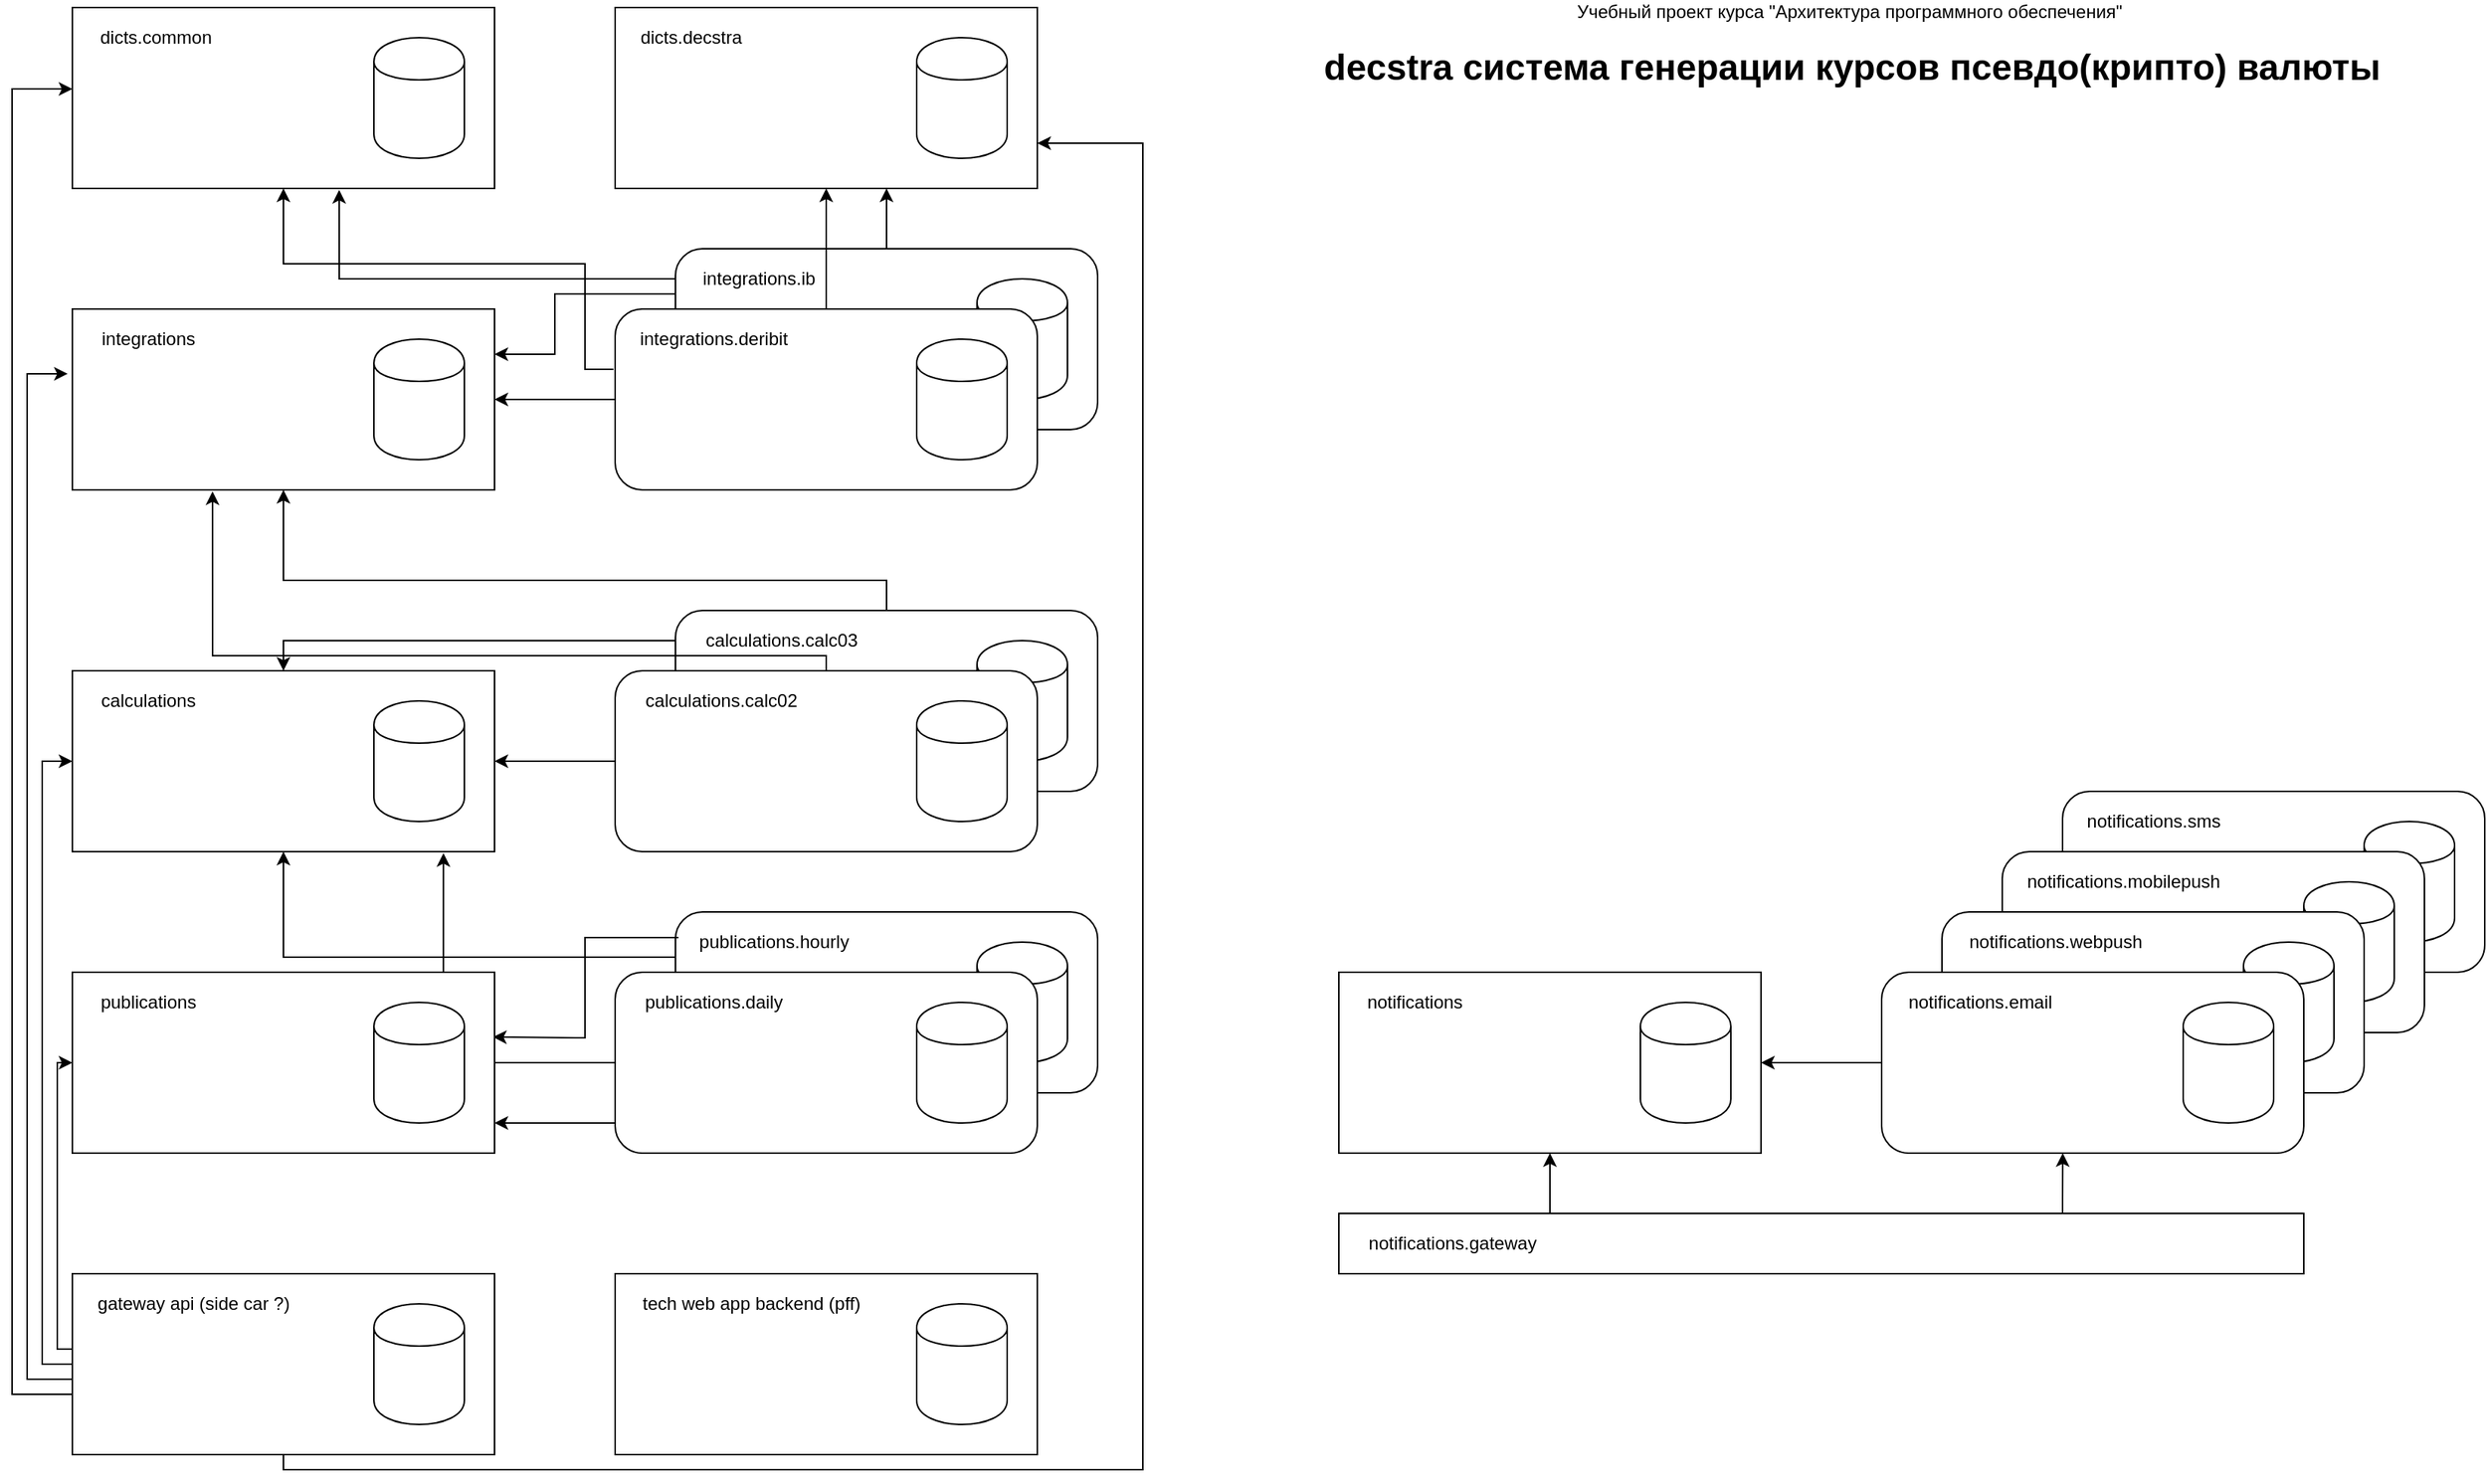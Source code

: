 <mxfile version="13.4.6" type="device"><diagram id="6E_3AOG_caFzmSc3jYoI" name="Page-1"><mxGraphModel dx="1941" dy="1131" grid="1" gridSize="10" guides="1" tooltips="1" connect="1" arrows="1" fold="1" page="1" pageScale="1" pageWidth="850" pageHeight="1100" math="0" shadow="0"><root><mxCell id="0"/><mxCell id="1" parent="0"/><mxCell id="bQB9rebggpxIpscEGMr5-77" value="" style="rounded=1;whiteSpace=wrap;html=1;" parent="1" vertex="1"><mxGeometry x="1400" y="560" width="280" height="120" as="geometry"/></mxCell><mxCell id="bQB9rebggpxIpscEGMr5-78" value="" style="shape=cylinder;whiteSpace=wrap;html=1;boundedLbl=1;backgroundOutline=1;" parent="1" vertex="1"><mxGeometry x="1600" y="580" width="60" height="80" as="geometry"/></mxCell><mxCell id="bQB9rebggpxIpscEGMr5-79" value="notifications.sms" style="text;html=1;resizable=0;autosize=1;align=center;verticalAlign=middle;points=[];fillColor=none;strokeColor=none;rounded=0;" parent="1" vertex="1"><mxGeometry x="1410" y="570" width="100" height="20" as="geometry"/></mxCell><mxCell id="bQB9rebggpxIpscEGMr5-74" value="" style="rounded=1;whiteSpace=wrap;html=1;" parent="1" vertex="1"><mxGeometry x="1360" y="600" width="280" height="120" as="geometry"/></mxCell><mxCell id="bQB9rebggpxIpscEGMr5-75" value="" style="shape=cylinder;whiteSpace=wrap;html=1;boundedLbl=1;backgroundOutline=1;" parent="1" vertex="1"><mxGeometry x="1560" y="620" width="60" height="80" as="geometry"/></mxCell><mxCell id="bQB9rebggpxIpscEGMr5-76" value="notifications.mobilepush" style="text;html=1;resizable=0;autosize=1;align=center;verticalAlign=middle;points=[];fillColor=none;strokeColor=none;rounded=0;" parent="1" vertex="1"><mxGeometry x="1370" y="610" width="140" height="20" as="geometry"/></mxCell><mxCell id="bQB9rebggpxIpscEGMr5-71" value="" style="rounded=1;whiteSpace=wrap;html=1;" parent="1" vertex="1"><mxGeometry x="1320" y="640" width="280" height="120" as="geometry"/></mxCell><mxCell id="bQB9rebggpxIpscEGMr5-72" value="" style="shape=cylinder;whiteSpace=wrap;html=1;boundedLbl=1;backgroundOutline=1;" parent="1" vertex="1"><mxGeometry x="1520" y="660" width="60" height="80" as="geometry"/></mxCell><mxCell id="bQB9rebggpxIpscEGMr5-73" value="notifications.webpush" style="text;html=1;resizable=0;autosize=1;align=center;verticalAlign=middle;points=[];fillColor=none;strokeColor=none;rounded=0;" parent="1" vertex="1"><mxGeometry x="1330" y="650" width="130" height="20" as="geometry"/></mxCell><mxCell id="bQB9rebggpxIpscEGMr5-55" value="" style="edgeStyle=orthogonalEdgeStyle;rounded=0;orthogonalLoop=1;jettySize=auto;html=1;entryX=0.5;entryY=1;entryDx=0;entryDy=0;" parent="1" source="bQB9rebggpxIpscEGMr5-49" target="bQB9rebggpxIpscEGMr5-4" edge="1"><mxGeometry relative="1" as="geometry"><Array as="points"><mxPoint x="220" y="670"/></Array></mxGeometry></mxCell><mxCell id="bQB9rebggpxIpscEGMr5-49" value="" style="rounded=1;whiteSpace=wrap;html=1;" parent="1" vertex="1"><mxGeometry x="480" y="640" width="280" height="120" as="geometry"/></mxCell><mxCell id="bQB9rebggpxIpscEGMr5-50" value="" style="shape=cylinder;whiteSpace=wrap;html=1;boundedLbl=1;backgroundOutline=1;" parent="1" vertex="1"><mxGeometry x="680" y="660" width="60" height="80" as="geometry"/></mxCell><mxCell id="bQB9rebggpxIpscEGMr5-51" value="publications.hourly" style="text;html=1;resizable=0;autosize=1;align=center;verticalAlign=middle;points=[];fillColor=none;strokeColor=none;rounded=0;" parent="1" vertex="1"><mxGeometry x="490" y="650" width="110" height="20" as="geometry"/></mxCell><mxCell id="bQB9rebggpxIpscEGMr5-44" value="" style="edgeStyle=orthogonalEdgeStyle;rounded=0;orthogonalLoop=1;jettySize=auto;html=1;" parent="1" source="bQB9rebggpxIpscEGMr5-39" target="bQB9rebggpxIpscEGMr5-3" edge="1"><mxGeometry relative="1" as="geometry"><Array as="points"><mxPoint x="620" y="420"/><mxPoint x="220" y="420"/></Array></mxGeometry></mxCell><mxCell id="bQB9rebggpxIpscEGMr5-39" value="" style="rounded=1;whiteSpace=wrap;html=1;" parent="1" vertex="1"><mxGeometry x="480" y="440" width="280" height="120" as="geometry"/></mxCell><mxCell id="bQB9rebggpxIpscEGMr5-40" value="" style="shape=cylinder;whiteSpace=wrap;html=1;boundedLbl=1;backgroundOutline=1;" parent="1" vertex="1"><mxGeometry x="680" y="460" width="60" height="80" as="geometry"/></mxCell><mxCell id="bQB9rebggpxIpscEGMr5-41" value="calculations.calc03" style="text;html=1;resizable=0;autosize=1;align=center;verticalAlign=middle;points=[];fillColor=none;strokeColor=none;rounded=0;" parent="1" vertex="1"><mxGeometry x="490" y="450" width="120" height="20" as="geometry"/></mxCell><mxCell id="bQB9rebggpxIpscEGMr5-33" value="" style="edgeStyle=orthogonalEdgeStyle;rounded=0;orthogonalLoop=1;jettySize=auto;html=1;entryX=1;entryY=0.25;entryDx=0;entryDy=0;" parent="1" source="bQB9rebggpxIpscEGMr5-30" target="bQB9rebggpxIpscEGMr5-3" edge="1"><mxGeometry relative="1" as="geometry"><Array as="points"><mxPoint x="400" y="230"/><mxPoint x="400" y="270"/></Array></mxGeometry></mxCell><mxCell id="bQB9rebggpxIpscEGMr5-34" value="" style="edgeStyle=orthogonalEdgeStyle;rounded=0;orthogonalLoop=1;jettySize=auto;html=1;" parent="1" source="bQB9rebggpxIpscEGMr5-30" target="bQB9rebggpxIpscEGMr5-2" edge="1"><mxGeometry relative="1" as="geometry"><Array as="points"><mxPoint x="620" y="180"/><mxPoint x="620" y="180"/></Array></mxGeometry></mxCell><mxCell id="bQB9rebggpxIpscEGMr5-35" value="" style="edgeStyle=orthogonalEdgeStyle;rounded=0;orthogonalLoop=1;jettySize=auto;html=1;entryX=0.632;entryY=1.008;entryDx=0;entryDy=0;entryPerimeter=0;" parent="1" source="bQB9rebggpxIpscEGMr5-30" target="bQB9rebggpxIpscEGMr5-1" edge="1"><mxGeometry relative="1" as="geometry"><Array as="points"><mxPoint x="257" y="220"/></Array></mxGeometry></mxCell><mxCell id="bQB9rebggpxIpscEGMr5-30" value="" style="rounded=1;whiteSpace=wrap;html=1;" parent="1" vertex="1"><mxGeometry x="480" y="200" width="280" height="120" as="geometry"/></mxCell><mxCell id="bQB9rebggpxIpscEGMr5-31" value="" style="shape=cylinder;whiteSpace=wrap;html=1;boundedLbl=1;backgroundOutline=1;" parent="1" vertex="1"><mxGeometry x="680" y="220" width="60" height="80" as="geometry"/></mxCell><mxCell id="bQB9rebggpxIpscEGMr5-32" value="integrations.ib" style="text;html=1;resizable=0;autosize=1;align=center;verticalAlign=middle;points=[];fillColor=none;strokeColor=none;rounded=0;" parent="1" vertex="1"><mxGeometry x="490" y="210" width="90" height="20" as="geometry"/></mxCell><mxCell id="bQB9rebggpxIpscEGMr5-1" value="" style="rounded=0;whiteSpace=wrap;html=1;" parent="1" vertex="1"><mxGeometry x="80" y="40" width="280" height="120" as="geometry"/></mxCell><mxCell id="bQB9rebggpxIpscEGMr5-2" value="" style="rounded=0;whiteSpace=wrap;html=1;" parent="1" vertex="1"><mxGeometry x="440" y="40" width="280" height="120" as="geometry"/></mxCell><mxCell id="bQB9rebggpxIpscEGMr5-3" value="" style="rounded=0;whiteSpace=wrap;html=1;" parent="1" vertex="1"><mxGeometry x="80" y="240" width="280" height="120" as="geometry"/></mxCell><mxCell id="bQB9rebggpxIpscEGMr5-4" value="" style="rounded=0;whiteSpace=wrap;html=1;" parent="1" vertex="1"><mxGeometry x="80" y="480" width="280" height="120" as="geometry"/></mxCell><mxCell id="bQB9rebggpxIpscEGMr5-6" value="" style="shape=cylinder;whiteSpace=wrap;html=1;boundedLbl=1;backgroundOutline=1;" parent="1" vertex="1"><mxGeometry x="280" y="60" width="60" height="80" as="geometry"/></mxCell><mxCell id="bQB9rebggpxIpscEGMr5-7" value="" style="shape=cylinder;whiteSpace=wrap;html=1;boundedLbl=1;backgroundOutline=1;" parent="1" vertex="1"><mxGeometry x="640" y="60" width="60" height="80" as="geometry"/></mxCell><mxCell id="bQB9rebggpxIpscEGMr5-8" value="" style="shape=cylinder;whiteSpace=wrap;html=1;boundedLbl=1;backgroundOutline=1;" parent="1" vertex="1"><mxGeometry x="280" y="260" width="60" height="80" as="geometry"/></mxCell><mxCell id="bQB9rebggpxIpscEGMr5-9" value="" style="shape=cylinder;whiteSpace=wrap;html=1;boundedLbl=1;backgroundOutline=1;" parent="1" vertex="1"><mxGeometry x="280" y="500" width="60" height="80" as="geometry"/></mxCell><mxCell id="bQB9rebggpxIpscEGMr5-83" value="" style="edgeStyle=orthogonalEdgeStyle;rounded=0;orthogonalLoop=1;jettySize=auto;html=1;" parent="1" source="bQB9rebggpxIpscEGMr5-11" target="bQB9rebggpxIpscEGMr5-59" edge="1"><mxGeometry relative="1" as="geometry"><Array as="points"><mxPoint x="70" y="930"/><mxPoint x="70" y="740"/></Array></mxGeometry></mxCell><mxCell id="bQB9rebggpxIpscEGMr5-85" value="" style="edgeStyle=orthogonalEdgeStyle;rounded=0;orthogonalLoop=1;jettySize=auto;html=1;entryX=0;entryY=0.5;entryDx=0;entryDy=0;" parent="1" source="bQB9rebggpxIpscEGMr5-11" target="bQB9rebggpxIpscEGMr5-4" edge="1"><mxGeometry relative="1" as="geometry"><mxPoint x="20" y="530" as="targetPoint"/><Array as="points"><mxPoint x="60" y="940"/><mxPoint x="60" y="540"/></Array></mxGeometry></mxCell><mxCell id="bQB9rebggpxIpscEGMr5-87" value="" style="edgeStyle=orthogonalEdgeStyle;rounded=0;orthogonalLoop=1;jettySize=auto;html=1;entryX=-0.011;entryY=0.358;entryDx=0;entryDy=0;entryPerimeter=0;" parent="1" source="bQB9rebggpxIpscEGMr5-11" target="bQB9rebggpxIpscEGMr5-3" edge="1"><mxGeometry relative="1" as="geometry"><mxPoint y="270" as="targetPoint"/><Array as="points"><mxPoint x="50" y="950"/><mxPoint x="50" y="283"/></Array></mxGeometry></mxCell><mxCell id="bQB9rebggpxIpscEGMr5-89" value="" style="edgeStyle=orthogonalEdgeStyle;rounded=0;orthogonalLoop=1;jettySize=auto;html=1;entryX=0;entryY=0.45;entryDx=0;entryDy=0;entryPerimeter=0;" parent="1" source="bQB9rebggpxIpscEGMr5-11" target="bQB9rebggpxIpscEGMr5-1" edge="1"><mxGeometry relative="1" as="geometry"><mxPoint x="40" y="80" as="targetPoint"/><Array as="points"><mxPoint x="40" y="960"/><mxPoint x="40" y="94"/></Array></mxGeometry></mxCell><mxCell id="bQB9rebggpxIpscEGMr5-97" value="" style="edgeStyle=orthogonalEdgeStyle;rounded=0;orthogonalLoop=1;jettySize=auto;html=1;entryX=1;entryY=0.75;entryDx=0;entryDy=0;" parent="1" source="bQB9rebggpxIpscEGMr5-11" target="bQB9rebggpxIpscEGMr5-2" edge="1"><mxGeometry relative="1" as="geometry"><Array as="points"><mxPoint x="220" y="1010"/><mxPoint x="790" y="1010"/><mxPoint x="790" y="130"/></Array></mxGeometry></mxCell><mxCell id="bQB9rebggpxIpscEGMr5-11" value="" style="rounded=0;whiteSpace=wrap;html=1;" parent="1" vertex="1"><mxGeometry x="80" y="880" width="280" height="120" as="geometry"/></mxCell><mxCell id="bQB9rebggpxIpscEGMr5-12" value="" style="shape=cylinder;whiteSpace=wrap;html=1;boundedLbl=1;backgroundOutline=1;" parent="1" vertex="1"><mxGeometry x="280" y="900" width="60" height="80" as="geometry"/></mxCell><mxCell id="bQB9rebggpxIpscEGMr5-13" value="dicts.common" style="text;html=1;resizable=0;autosize=1;align=center;verticalAlign=middle;points=[];fillColor=none;strokeColor=none;rounded=0;" parent="1" vertex="1"><mxGeometry x="90" y="50" width="90" height="20" as="geometry"/></mxCell><mxCell id="bQB9rebggpxIpscEGMr5-15" value="dicts.decstra" style="text;html=1;resizable=0;autosize=1;align=center;verticalAlign=middle;points=[];fillColor=none;strokeColor=none;rounded=0;" parent="1" vertex="1"><mxGeometry x="450" y="50" width="80" height="20" as="geometry"/></mxCell><mxCell id="bQB9rebggpxIpscEGMr5-16" value="integrations" style="text;html=1;resizable=0;autosize=1;align=center;verticalAlign=middle;points=[];fillColor=none;strokeColor=none;rounded=0;" parent="1" vertex="1"><mxGeometry x="90" y="250" width="80" height="20" as="geometry"/></mxCell><mxCell id="bQB9rebggpxIpscEGMr5-17" value="calculations" style="text;html=1;resizable=0;autosize=1;align=center;verticalAlign=middle;points=[];fillColor=none;strokeColor=none;rounded=0;" parent="1" vertex="1"><mxGeometry x="90" y="490" width="80" height="20" as="geometry"/></mxCell><mxCell id="bQB9rebggpxIpscEGMr5-19" value="gateway api (side car ?)" style="text;html=1;resizable=0;autosize=1;align=center;verticalAlign=middle;points=[];fillColor=none;strokeColor=none;rounded=0;" parent="1" vertex="1"><mxGeometry x="90" y="890" width="140" height="20" as="geometry"/></mxCell><mxCell id="bQB9rebggpxIpscEGMr5-25" value="" style="edgeStyle=orthogonalEdgeStyle;rounded=0;orthogonalLoop=1;jettySize=auto;html=1;" parent="1" source="bQB9rebggpxIpscEGMr5-20" target="bQB9rebggpxIpscEGMr5-3" edge="1"><mxGeometry relative="1" as="geometry"/></mxCell><mxCell id="bQB9rebggpxIpscEGMr5-26" value="" style="edgeStyle=orthogonalEdgeStyle;rounded=0;orthogonalLoop=1;jettySize=auto;html=1;" parent="1" source="bQB9rebggpxIpscEGMr5-20" target="bQB9rebggpxIpscEGMr5-2" edge="1"><mxGeometry relative="1" as="geometry"/></mxCell><mxCell id="bQB9rebggpxIpscEGMr5-20" value="" style="rounded=1;whiteSpace=wrap;html=1;" parent="1" vertex="1"><mxGeometry x="440" y="240" width="280" height="120" as="geometry"/></mxCell><mxCell id="bQB9rebggpxIpscEGMr5-21" value="" style="shape=cylinder;whiteSpace=wrap;html=1;boundedLbl=1;backgroundOutline=1;" parent="1" vertex="1"><mxGeometry x="640" y="260" width="60" height="80" as="geometry"/></mxCell><mxCell id="bQB9rebggpxIpscEGMr5-28" value="" style="edgeStyle=orthogonalEdgeStyle;rounded=0;orthogonalLoop=1;jettySize=auto;html=1;entryX=0.5;entryY=1;entryDx=0;entryDy=0;exitX=-0.004;exitY=0.333;exitDx=0;exitDy=0;exitPerimeter=0;" parent="1" source="bQB9rebggpxIpscEGMr5-20" target="bQB9rebggpxIpscEGMr5-1" edge="1"><mxGeometry relative="1" as="geometry"><mxPoint x="500" y="240" as="sourcePoint"/><Array as="points"><mxPoint x="420" y="280"/><mxPoint x="420" y="210"/><mxPoint x="220" y="210"/></Array></mxGeometry></mxCell><mxCell id="bQB9rebggpxIpscEGMr5-22" value="integrations.deribit" style="text;html=1;resizable=0;autosize=1;align=center;verticalAlign=middle;points=[];fillColor=none;strokeColor=none;rounded=0;" parent="1" vertex="1"><mxGeometry x="450" y="250" width="110" height="20" as="geometry"/></mxCell><mxCell id="bQB9rebggpxIpscEGMr5-42" value="" style="edgeStyle=orthogonalEdgeStyle;rounded=0;orthogonalLoop=1;jettySize=auto;html=1;entryX=0.332;entryY=1.008;entryDx=0;entryDy=0;entryPerimeter=0;" parent="1" source="bQB9rebggpxIpscEGMr5-36" target="bQB9rebggpxIpscEGMr5-3" edge="1"><mxGeometry relative="1" as="geometry"><Array as="points"><mxPoint x="580" y="470"/><mxPoint x="173" y="470"/></Array></mxGeometry></mxCell><mxCell id="bQB9rebggpxIpscEGMr5-45" value="" style="edgeStyle=orthogonalEdgeStyle;rounded=0;orthogonalLoop=1;jettySize=auto;html=1;" parent="1" source="bQB9rebggpxIpscEGMr5-36" target="bQB9rebggpxIpscEGMr5-4" edge="1"><mxGeometry relative="1" as="geometry"/></mxCell><mxCell id="bQB9rebggpxIpscEGMr5-36" value="" style="rounded=1;whiteSpace=wrap;html=1;" parent="1" vertex="1"><mxGeometry x="440" y="480" width="280" height="120" as="geometry"/></mxCell><mxCell id="bQB9rebggpxIpscEGMr5-37" value="" style="shape=cylinder;whiteSpace=wrap;html=1;boundedLbl=1;backgroundOutline=1;" parent="1" vertex="1"><mxGeometry x="640" y="500" width="60" height="80" as="geometry"/></mxCell><mxCell id="bQB9rebggpxIpscEGMr5-43" value="" style="edgeStyle=orthogonalEdgeStyle;rounded=0;orthogonalLoop=1;jettySize=auto;html=1;" parent="1" source="bQB9rebggpxIpscEGMr5-39" target="bQB9rebggpxIpscEGMr5-4" edge="1"><mxGeometry relative="1" as="geometry"><Array as="points"><mxPoint x="220" y="460"/></Array></mxGeometry></mxCell><mxCell id="bQB9rebggpxIpscEGMr5-38" value="calculations.calc02" style="text;html=1;resizable=0;autosize=1;align=center;verticalAlign=middle;points=[];fillColor=none;strokeColor=none;rounded=0;" parent="1" vertex="1"><mxGeometry x="450" y="490" width="120" height="20" as="geometry"/></mxCell><mxCell id="bQB9rebggpxIpscEGMr5-56" value="" style="edgeStyle=orthogonalEdgeStyle;rounded=0;orthogonalLoop=1;jettySize=auto;html=1;entryX=0.879;entryY=1.008;entryDx=0;entryDy=0;entryPerimeter=0;" parent="1" source="bQB9rebggpxIpscEGMr5-46" target="bQB9rebggpxIpscEGMr5-4" edge="1"><mxGeometry relative="1" as="geometry"/></mxCell><mxCell id="bQB9rebggpxIpscEGMr5-58" value="" style="edgeStyle=orthogonalEdgeStyle;rounded=0;orthogonalLoop=1;jettySize=auto;html=1;" parent="1" source="bQB9rebggpxIpscEGMr5-46" edge="1"><mxGeometry relative="1" as="geometry"><mxPoint x="360" y="780" as="targetPoint"/><Array as="points"><mxPoint x="410" y="780"/><mxPoint x="410" y="780"/></Array></mxGeometry></mxCell><mxCell id="bQB9rebggpxIpscEGMr5-46" value="" style="rounded=1;whiteSpace=wrap;html=1;" parent="1" vertex="1"><mxGeometry x="440" y="680" width="280" height="120" as="geometry"/></mxCell><mxCell id="bQB9rebggpxIpscEGMr5-47" value="" style="shape=cylinder;whiteSpace=wrap;html=1;boundedLbl=1;backgroundOutline=1;" parent="1" vertex="1"><mxGeometry x="640" y="700" width="60" height="80" as="geometry"/></mxCell><mxCell id="bQB9rebggpxIpscEGMr5-54" value="" style="edgeStyle=orthogonalEdgeStyle;rounded=0;orthogonalLoop=1;jettySize=auto;html=1;exitX=0.007;exitY=0.142;exitDx=0;exitDy=0;exitPerimeter=0;entryX=0.996;entryY=0.358;entryDx=0;entryDy=0;entryPerimeter=0;" parent="1" source="bQB9rebggpxIpscEGMr5-49" edge="1"><mxGeometry relative="1" as="geometry"><mxPoint x="359" y="723" as="targetPoint"/></mxGeometry></mxCell><mxCell id="bQB9rebggpxIpscEGMr5-48" value="publications.daily" style="text;html=1;resizable=0;autosize=1;align=center;verticalAlign=middle;points=[];fillColor=none;strokeColor=none;rounded=0;" parent="1" vertex="1"><mxGeometry x="450" y="690" width="110" height="20" as="geometry"/></mxCell><mxCell id="bQB9rebggpxIpscEGMr5-59" value="" style="rounded=0;whiteSpace=wrap;html=1;" parent="1" vertex="1"><mxGeometry x="80" y="680" width="280" height="120" as="geometry"/></mxCell><mxCell id="bQB9rebggpxIpscEGMr5-60" value="" style="shape=cylinder;whiteSpace=wrap;html=1;boundedLbl=1;backgroundOutline=1;" parent="1" vertex="1"><mxGeometry x="280" y="700" width="60" height="80" as="geometry"/></mxCell><mxCell id="bQB9rebggpxIpscEGMr5-61" value="publications" style="text;html=1;resizable=0;autosize=1;align=center;verticalAlign=middle;points=[];fillColor=none;strokeColor=none;rounded=0;" parent="1" vertex="1"><mxGeometry x="90" y="690" width="80" height="20" as="geometry"/></mxCell><mxCell id="bQB9rebggpxIpscEGMr5-62" value="" style="rounded=0;whiteSpace=wrap;html=1;" parent="1" vertex="1"><mxGeometry x="440" y="880" width="280" height="120" as="geometry"/></mxCell><mxCell id="bQB9rebggpxIpscEGMr5-63" value="" style="shape=cylinder;whiteSpace=wrap;html=1;boundedLbl=1;backgroundOutline=1;" parent="1" vertex="1"><mxGeometry x="640" y="900" width="60" height="80" as="geometry"/></mxCell><mxCell id="bQB9rebggpxIpscEGMr5-64" value="tech web app backend (pff)" style="text;html=1;resizable=0;autosize=1;align=center;verticalAlign=middle;points=[];fillColor=none;strokeColor=none;rounded=0;" parent="1" vertex="1"><mxGeometry x="450" y="890" width="160" height="20" as="geometry"/></mxCell><mxCell id="bQB9rebggpxIpscEGMr5-65" value="" style="rounded=0;whiteSpace=wrap;html=1;" parent="1" vertex="1"><mxGeometry x="920" y="680" width="280" height="120" as="geometry"/></mxCell><mxCell id="bQB9rebggpxIpscEGMr5-66" value="" style="shape=cylinder;whiteSpace=wrap;html=1;boundedLbl=1;backgroundOutline=1;" parent="1" vertex="1"><mxGeometry x="1120" y="700" width="60" height="80" as="geometry"/></mxCell><mxCell id="bQB9rebggpxIpscEGMr5-67" value="notifications" style="text;html=1;resizable=0;autosize=1;align=center;verticalAlign=middle;points=[];fillColor=none;strokeColor=none;rounded=0;" parent="1" vertex="1"><mxGeometry x="930" y="690" width="80" height="20" as="geometry"/></mxCell><mxCell id="bQB9rebggpxIpscEGMr5-80" value="" style="edgeStyle=orthogonalEdgeStyle;rounded=0;orthogonalLoop=1;jettySize=auto;html=1;" parent="1" source="bQB9rebggpxIpscEGMr5-68" target="bQB9rebggpxIpscEGMr5-65" edge="1"><mxGeometry relative="1" as="geometry"/></mxCell><mxCell id="bQB9rebggpxIpscEGMr5-68" value="" style="rounded=1;whiteSpace=wrap;html=1;" parent="1" vertex="1"><mxGeometry x="1280" y="680" width="280" height="120" as="geometry"/></mxCell><mxCell id="bQB9rebggpxIpscEGMr5-69" value="" style="shape=cylinder;whiteSpace=wrap;html=1;boundedLbl=1;backgroundOutline=1;" parent="1" vertex="1"><mxGeometry x="1480" y="700" width="60" height="80" as="geometry"/></mxCell><mxCell id="bQB9rebggpxIpscEGMr5-70" value="notifications.email" style="text;html=1;resizable=0;autosize=1;align=center;verticalAlign=middle;points=[];fillColor=none;strokeColor=none;rounded=0;" parent="1" vertex="1"><mxGeometry x="1290" y="690" width="110" height="20" as="geometry"/></mxCell><mxCell id="bQB9rebggpxIpscEGMr5-93" value="" style="edgeStyle=orthogonalEdgeStyle;rounded=0;orthogonalLoop=1;jettySize=auto;html=1;" parent="1" source="bQB9rebggpxIpscEGMr5-90" target="bQB9rebggpxIpscEGMr5-65" edge="1"><mxGeometry relative="1" as="geometry"><mxPoint x="1240" y="760" as="targetPoint"/><Array as="points"><mxPoint x="1060" y="830"/><mxPoint x="1060" y="830"/></Array></mxGeometry></mxCell><mxCell id="bQB9rebggpxIpscEGMr5-95" value="" style="edgeStyle=orthogonalEdgeStyle;rounded=0;orthogonalLoop=1;jettySize=auto;html=1;entryX=0.429;entryY=1;entryDx=0;entryDy=0;entryPerimeter=0;" parent="1" source="bQB9rebggpxIpscEGMr5-90" target="bQB9rebggpxIpscEGMr5-68" edge="1"><mxGeometry relative="1" as="geometry"><mxPoint x="1240" y="760" as="targetPoint"/><Array as="points"><mxPoint x="1400" y="830"/><mxPoint x="1400" y="830"/></Array></mxGeometry></mxCell><mxCell id="bQB9rebggpxIpscEGMr5-90" value="" style="rounded=0;whiteSpace=wrap;html=1;" parent="1" vertex="1"><mxGeometry x="920" y="840" width="640" height="40" as="geometry"/></mxCell><mxCell id="bQB9rebggpxIpscEGMr5-91" value="notifications.gateway" style="text;html=1;resizable=0;autosize=1;align=center;verticalAlign=middle;points=[];fillColor=none;strokeColor=none;rounded=0;" parent="1" vertex="1"><mxGeometry x="930" y="850" width="130" height="20" as="geometry"/></mxCell><mxCell id="bQB9rebggpxIpscEGMr5-96" value="Учебный проект курса &quot;Архитектура программного обеспечения&quot;&amp;nbsp;&lt;h1&gt;decstra система генерации курсов псевдо(крипто) валюты&lt;/h1&gt;&amp;nbsp;" style="text;html=1;resizable=0;autosize=1;align=center;verticalAlign=middle;points=[];fillColor=none;strokeColor=none;rounded=0;" parent="1" vertex="1"><mxGeometry x="900" y="40" width="720" height="80" as="geometry"/></mxCell></root></mxGraphModel></diagram></mxfile>